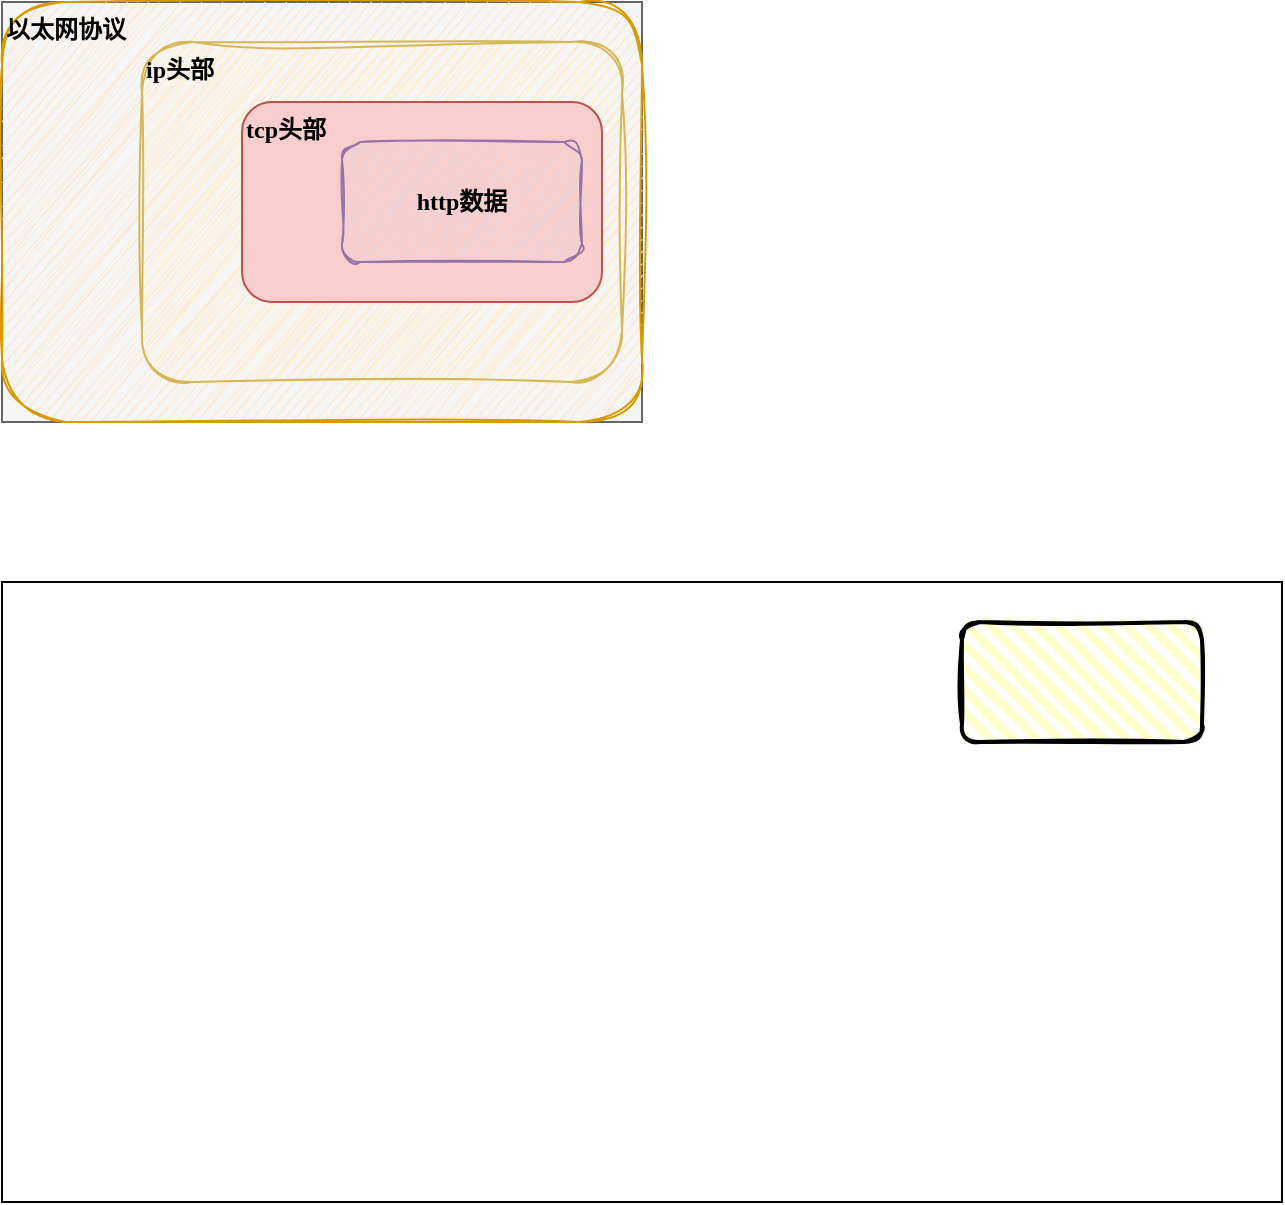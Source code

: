 <mxfile version="21.6.5" type="github">
  <diagram name="第 1 页" id="CmcPl1CsmX6Gf_P9_VBr">
    <mxGraphModel dx="934" dy="542" grid="1" gridSize="10" guides="1" tooltips="1" connect="1" arrows="1" fold="1" page="1" pageScale="1" pageWidth="827" pageHeight="1169" math="0" shadow="0">
      <root>
        <mxCell id="0" />
        <mxCell id="1" parent="0" />
        <mxCell id="qUajyIX2pjDEGxBcLToG-1" value="" style="rounded=0;whiteSpace=wrap;html=1;fontFamily=Comic Sans MS;fontStyle=1" vertex="1" parent="1">
          <mxGeometry x="40" y="320" width="640" height="310" as="geometry" />
        </mxCell>
        <mxCell id="yICQoaKI8Lp6KE9foPb2-7" value="" style="rounded=1;whiteSpace=wrap;html=1;strokeWidth=2;fillWeight=4;hachureGap=8;hachureAngle=45;fillColor=#FFFFCC;sketch=1;gradientColor=none;glass=0;fontFamily=Comic Sans MS;" parent="1" vertex="1">
          <mxGeometry x="520" y="340" width="120" height="60" as="geometry" />
        </mxCell>
        <mxCell id="yICQoaKI8Lp6KE9foPb2-8" value="" style="group;fontStyle=1;fillColor=#f5f5f5;fontColor=#333333;strokeColor=#666666;" parent="1" vertex="1" connectable="0">
          <mxGeometry x="40" y="30" width="320" height="210" as="geometry" />
        </mxCell>
        <mxCell id="yICQoaKI8Lp6KE9foPb2-6" value="&lt;font style=&quot;&quot;&gt;以太网协议&lt;/font&gt;" style="rounded=1;whiteSpace=wrap;html=1;align=left;fontStyle=1;fillColor=#ffe6cc;strokeColor=#d79b00;gradientColor=none;glass=0;shadow=0;sketch=1;curveFitting=1;jiggle=2;fontFamily=Comic Sans MS;verticalAlign=top;" parent="yICQoaKI8Lp6KE9foPb2-8" vertex="1">
          <mxGeometry width="320" height="210" as="geometry" />
        </mxCell>
        <mxCell id="yICQoaKI8Lp6KE9foPb2-5" value="&lt;font face=&quot;Comic Sans MS&quot;&gt;ip头部&lt;/font&gt;" style="rounded=1;whiteSpace=wrap;html=1;align=left;fontStyle=1;fillColor=#fff2cc;strokeColor=#d6b656;sketch=1;curveFitting=1;jiggle=2;verticalAlign=top;" parent="yICQoaKI8Lp6KE9foPb2-8" vertex="1">
          <mxGeometry x="70" y="20" width="240" height="170" as="geometry" />
        </mxCell>
        <mxCell id="yICQoaKI8Lp6KE9foPb2-4" value="&lt;font face=&quot;Comic Sans MS&quot;&gt;tcp头部&lt;/font&gt;" style="rounded=1;whiteSpace=wrap;html=1;align=left;fontStyle=1;fillColor=#f8cecc;strokeColor=#b85450;verticalAlign=top;" parent="yICQoaKI8Lp6KE9foPb2-8" vertex="1">
          <mxGeometry x="120" y="50" width="180" height="100" as="geometry" />
        </mxCell>
        <mxCell id="yICQoaKI8Lp6KE9foPb2-3" value="&lt;font face=&quot;Comic Sans MS&quot;&gt;http数据&lt;/font&gt;" style="rounded=1;whiteSpace=wrap;html=1;fontStyle=1;fillColor=#e1d5e7;strokeColor=#9673a6;sketch=1;curveFitting=1;jiggle=2;" parent="yICQoaKI8Lp6KE9foPb2-8" vertex="1">
          <mxGeometry x="170" y="70" width="120" height="60" as="geometry" />
        </mxCell>
      </root>
    </mxGraphModel>
  </diagram>
</mxfile>
